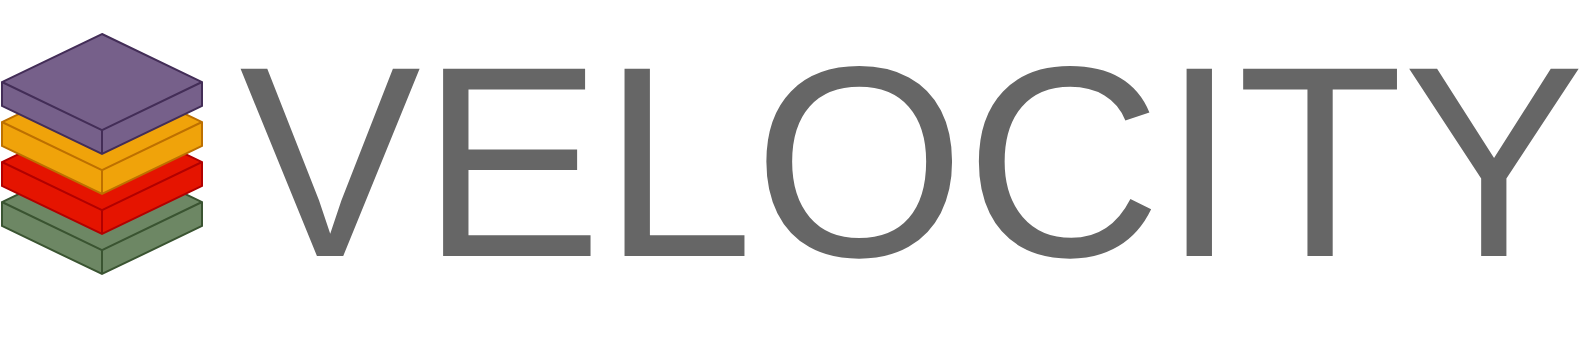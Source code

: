 <mxfile version="24.6.4" type="device">
  <diagram name="Page-1" id="uTn-evIf6Q-hgHV7F_A3">
    <mxGraphModel dx="1444" dy="586" grid="1" gridSize="10" guides="1" tooltips="1" connect="1" arrows="1" fold="1" page="1" pageScale="1" pageWidth="850" pageHeight="1100" math="0" shadow="0">
      <root>
        <mxCell id="0" />
        <mxCell id="1" parent="0" />
        <mxCell id="UyPC5gKtdMc87XSLSW9K-4" value="" style="html=1;shape=mxgraph.basic.isocube;isoAngle=15;fillColor=#6d8764;fontColor=#ffffff;strokeColor=#3A5431;" parent="1" vertex="1">
          <mxGeometry x="40" y="650" width="100" height="60" as="geometry" />
        </mxCell>
        <mxCell id="UyPC5gKtdMc87XSLSW9K-27" value="" style="html=1;shape=mxgraph.basic.isocube;isoAngle=15;fillColor=#e51400;fontColor=#ffffff;strokeColor=#B20000;" parent="1" vertex="1">
          <mxGeometry x="40" y="630" width="100" height="60" as="geometry" />
        </mxCell>
        <mxCell id="UyPC5gKtdMc87XSLSW9K-28" value="" style="html=1;shape=mxgraph.basic.isocube;isoAngle=15;fillColor=#f0a30a;fontColor=#000000;strokeColor=#BD7000;" parent="1" vertex="1">
          <mxGeometry x="40" y="610" width="100" height="60" as="geometry" />
        </mxCell>
        <mxCell id="UyPC5gKtdMc87XSLSW9K-29" value="" style="html=1;shape=mxgraph.basic.isocube;isoAngle=15;fillColor=#76608a;fontColor=#ffffff;strokeColor=#432D57;" parent="1" vertex="1">
          <mxGeometry x="40" y="590" width="100" height="60" as="geometry" />
        </mxCell>
        <mxCell id="rRtnU6kyMSIYgJpVnsUB-1" value="&lt;font face=&quot;Helvetica&quot;&gt;VELOCITY&lt;/font&gt;" style="text;align=center;verticalAlign=middle;whiteSpace=wrap;rounded=0;glass=0;shadow=0;textShadow=0;fontSize=136;fontFamily=Courier New;labelBorderColor=none;labelBackgroundColor=none;html=1;horizontal=1;fontStyle=0;fontColor=#666666;" parent="1" vertex="1">
          <mxGeometry x="210" y="600" width="570" height="120" as="geometry" />
        </mxCell>
      </root>
    </mxGraphModel>
  </diagram>
</mxfile>
